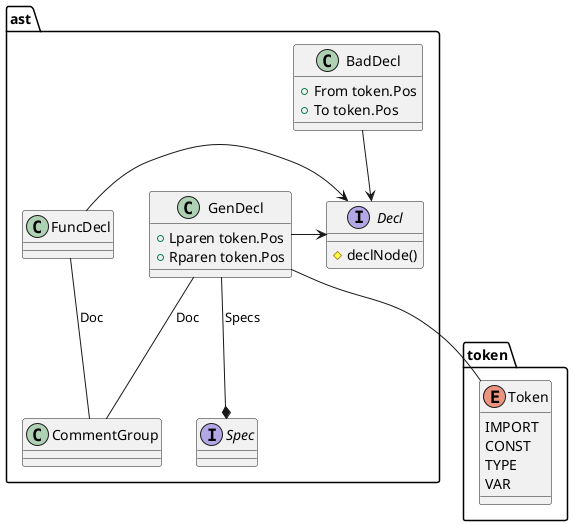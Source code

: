 @startuml ast_decls

package ast {
    interface Decl {
        # declNode()
    }

    interface Spec

    class GenDecl {
        + Lparen token.Pos
        + Rparen token.Pos
    }
    GenDecl -> Decl
    GenDecl -- CommentGroup : Doc
    GenDecl --* Spec : Specs

    class FuncDecl
    FuncDecl -> Decl
    FuncDecl -- CommentGroup : Doc

    class BadDecl {
        + From token.Pos
        + To token.Pos
    }
    BadDecl --> Decl

    class CommentGroup
}

package token {
    enum TokenType as "Token" {
        IMPORT
        CONST
        TYPE
        VAR
    }
}

GenDecl -- TokenType

@enduml

